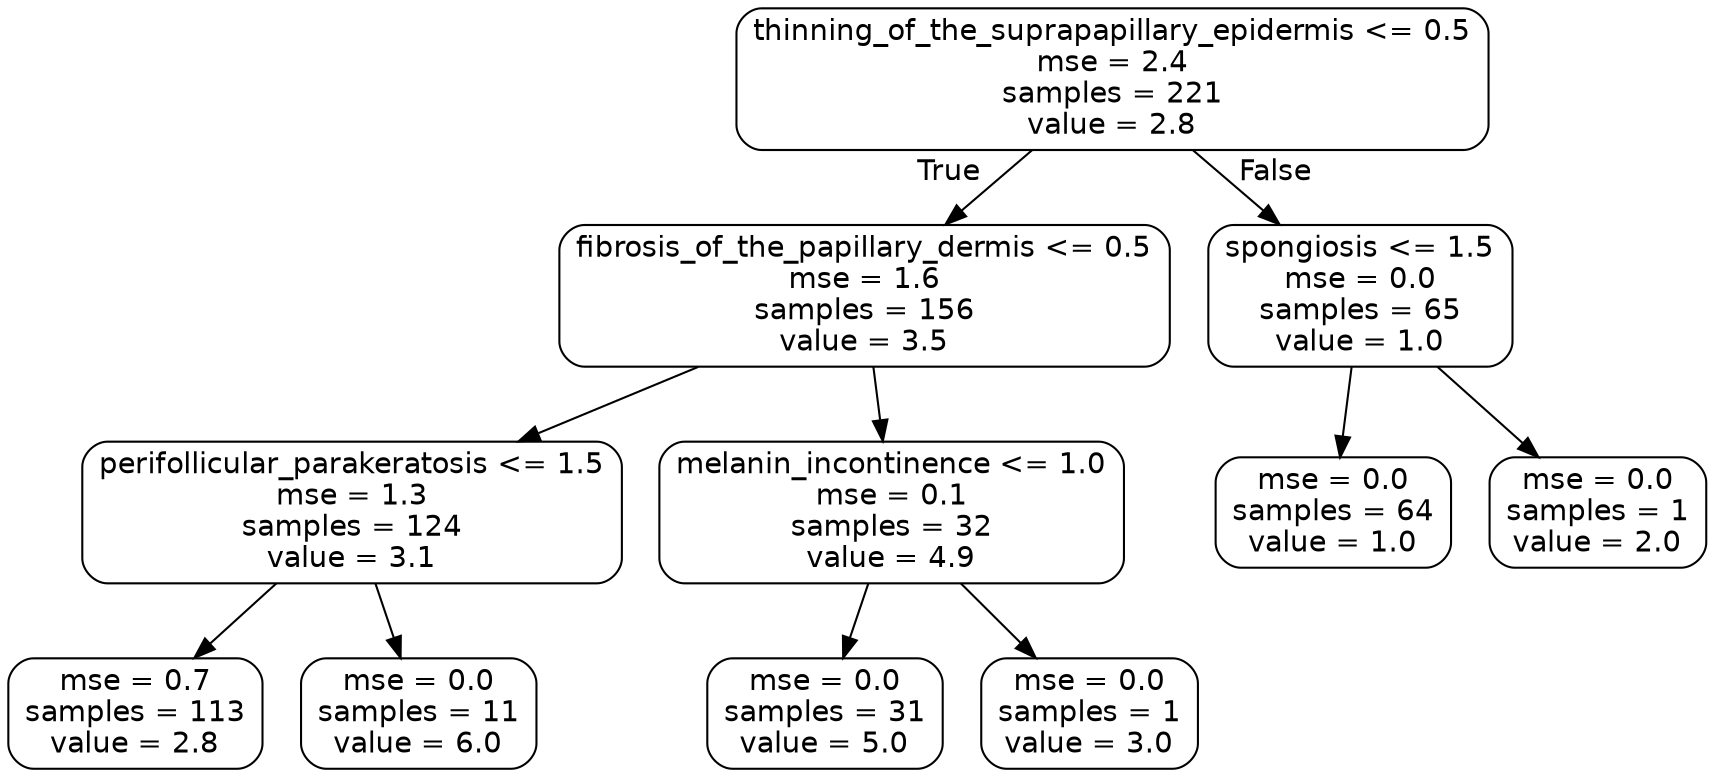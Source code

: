 digraph Tree {
node [shape=box, style="rounded", color="black", fontname=helvetica] ;
edge [fontname=helvetica] ;
0 [label="thinning_of_the_suprapapillary_epidermis <= 0.5\nmse = 2.4\nsamples = 221\nvalue = 2.8"] ;
1 [label="fibrosis_of_the_papillary_dermis <= 0.5\nmse = 1.6\nsamples = 156\nvalue = 3.5"] ;
0 -> 1 [labeldistance=2.5, labelangle=45, headlabel="True"] ;
2 [label="perifollicular_parakeratosis <= 1.5\nmse = 1.3\nsamples = 124\nvalue = 3.1"] ;
1 -> 2 ;
3 [label="mse = 0.7\nsamples = 113\nvalue = 2.8"] ;
2 -> 3 ;
4 [label="mse = 0.0\nsamples = 11\nvalue = 6.0"] ;
2 -> 4 ;
5 [label="melanin_incontinence <= 1.0\nmse = 0.1\nsamples = 32\nvalue = 4.9"] ;
1 -> 5 ;
6 [label="mse = 0.0\nsamples = 31\nvalue = 5.0"] ;
5 -> 6 ;
7 [label="mse = 0.0\nsamples = 1\nvalue = 3.0"] ;
5 -> 7 ;
8 [label="spongiosis <= 1.5\nmse = 0.0\nsamples = 65\nvalue = 1.0"] ;
0 -> 8 [labeldistance=2.5, labelangle=-45, headlabel="False"] ;
9 [label="mse = 0.0\nsamples = 64\nvalue = 1.0"] ;
8 -> 9 ;
10 [label="mse = 0.0\nsamples = 1\nvalue = 2.0"] ;
8 -> 10 ;
}